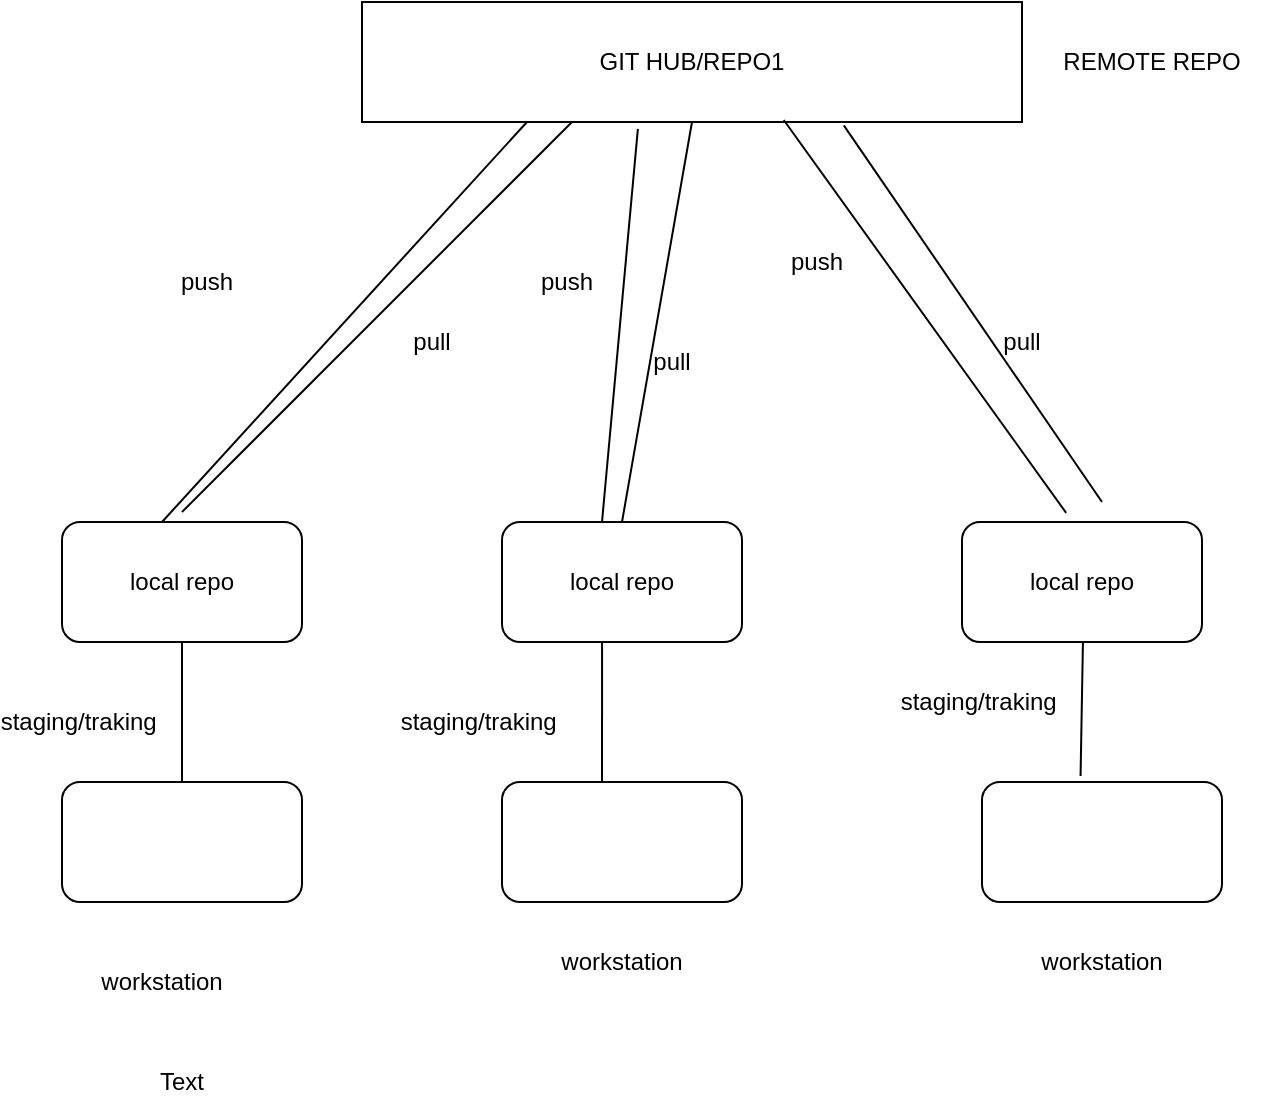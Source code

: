 <mxfile version="14.9.8" type="github">
  <diagram id="t2jXQutUfRydqJx-n9cp" name="Page-1">
    <mxGraphModel dx="1209" dy="626" grid="1" gridSize="10" guides="1" tooltips="1" connect="1" arrows="1" fold="1" page="1" pageScale="1" pageWidth="850" pageHeight="1100" math="0" shadow="0">
      <root>
        <mxCell id="0" />
        <mxCell id="1" parent="0" />
        <mxCell id="Yo7EqG3GREpvFIlzQ-zr-1" value="" style="rounded=1;whiteSpace=wrap;html=1;" parent="1" vertex="1">
          <mxGeometry x="120" y="460" width="120" height="60" as="geometry" />
        </mxCell>
        <mxCell id="Yo7EqG3GREpvFIlzQ-zr-2" value="" style="rounded=1;whiteSpace=wrap;html=1;" parent="1" vertex="1">
          <mxGeometry x="340" y="460" width="120" height="60" as="geometry" />
        </mxCell>
        <mxCell id="Yo7EqG3GREpvFIlzQ-zr-3" value="" style="rounded=1;whiteSpace=wrap;html=1;" parent="1" vertex="1">
          <mxGeometry x="580" y="460" width="120" height="60" as="geometry" />
        </mxCell>
        <mxCell id="Yo7EqG3GREpvFIlzQ-zr-4" value="local repo" style="rounded=1;whiteSpace=wrap;html=1;" parent="1" vertex="1">
          <mxGeometry x="120" y="330" width="120" height="60" as="geometry" />
        </mxCell>
        <mxCell id="Yo7EqG3GREpvFIlzQ-zr-5" value="local repo" style="rounded=1;whiteSpace=wrap;html=1;" parent="1" vertex="1">
          <mxGeometry x="340" y="330" width="120" height="60" as="geometry" />
        </mxCell>
        <mxCell id="Yo7EqG3GREpvFIlzQ-zr-6" value="local repo" style="rounded=1;whiteSpace=wrap;html=1;" parent="1" vertex="1">
          <mxGeometry x="570" y="330" width="120" height="60" as="geometry" />
        </mxCell>
        <mxCell id="Yo7EqG3GREpvFIlzQ-zr-7" value="GIT HUB/REPO1" style="rounded=0;whiteSpace=wrap;html=1;" parent="1" vertex="1">
          <mxGeometry x="270" y="70" width="330" height="60" as="geometry" />
        </mxCell>
        <mxCell id="Yo7EqG3GREpvFIlzQ-zr-8" value="REMOTE REPO" style="text;html=1;strokeColor=none;fillColor=none;align=center;verticalAlign=middle;whiteSpace=wrap;rounded=0;" parent="1" vertex="1">
          <mxGeometry x="600" y="90" width="130" height="20" as="geometry" />
        </mxCell>
        <mxCell id="Yo7EqG3GREpvFIlzQ-zr-9" value="workstation" style="text;html=1;strokeColor=none;fillColor=none;align=center;verticalAlign=middle;whiteSpace=wrap;rounded=0;" parent="1" vertex="1">
          <mxGeometry x="150" y="550" width="40" height="20" as="geometry" />
        </mxCell>
        <mxCell id="Yo7EqG3GREpvFIlzQ-zr-10" value="workstation" style="text;html=1;strokeColor=none;fillColor=none;align=center;verticalAlign=middle;whiteSpace=wrap;rounded=0;" parent="1" vertex="1">
          <mxGeometry x="380" y="540" width="40" height="20" as="geometry" />
        </mxCell>
        <mxCell id="Yo7EqG3GREpvFIlzQ-zr-11" value="workstation" style="text;html=1;strokeColor=none;fillColor=none;align=center;verticalAlign=middle;whiteSpace=wrap;rounded=0;" parent="1" vertex="1">
          <mxGeometry x="620" y="540" width="40" height="20" as="geometry" />
        </mxCell>
        <mxCell id="Yo7EqG3GREpvFIlzQ-zr-12" value="" style="endArrow=none;html=1;entryX=0.5;entryY=1;entryDx=0;entryDy=0;" parent="1" target="Yo7EqG3GREpvFIlzQ-zr-4" edge="1">
          <mxGeometry width="50" height="50" relative="1" as="geometry">
            <mxPoint x="180" y="460" as="sourcePoint" />
            <mxPoint x="210" y="440" as="targetPoint" />
          </mxGeometry>
        </mxCell>
        <mxCell id="Yo7EqG3GREpvFIlzQ-zr-13" value="" style="endArrow=none;html=1;entryX=0.417;entryY=1;entryDx=0;entryDy=0;entryPerimeter=0;" parent="1" target="Yo7EqG3GREpvFIlzQ-zr-5" edge="1">
          <mxGeometry width="50" height="50" relative="1" as="geometry">
            <mxPoint x="390" y="460" as="sourcePoint" />
            <mxPoint x="390" y="400" as="targetPoint" />
          </mxGeometry>
        </mxCell>
        <mxCell id="Yo7EqG3GREpvFIlzQ-zr-14" value="" style="endArrow=none;html=1;exitX=0.569;exitY=-0.05;exitDx=0;exitDy=0;exitPerimeter=0;" parent="1" edge="1">
          <mxGeometry width="50" height="50" relative="1" as="geometry">
            <mxPoint x="629.28" y="457" as="sourcePoint" />
            <mxPoint x="630.468" y="390" as="targetPoint" />
          </mxGeometry>
        </mxCell>
        <mxCell id="Yo7EqG3GREpvFIlzQ-zr-16" value="staging/traking&amp;nbsp;" style="text;html=1;strokeColor=none;fillColor=none;align=center;verticalAlign=middle;whiteSpace=wrap;rounded=0;" parent="1" vertex="1">
          <mxGeometry x="110" y="420" width="40" height="20" as="geometry" />
        </mxCell>
        <mxCell id="Yo7EqG3GREpvFIlzQ-zr-17" value="staging/traking&amp;nbsp;" style="text;html=1;strokeColor=none;fillColor=none;align=center;verticalAlign=middle;whiteSpace=wrap;rounded=0;" parent="1" vertex="1">
          <mxGeometry x="310" y="420" width="40" height="20" as="geometry" />
        </mxCell>
        <mxCell id="Yo7EqG3GREpvFIlzQ-zr-18" value="staging/traking&amp;nbsp;" style="text;html=1;strokeColor=none;fillColor=none;align=center;verticalAlign=middle;whiteSpace=wrap;rounded=0;" parent="1" vertex="1">
          <mxGeometry x="560" y="410" width="40" height="20" as="geometry" />
        </mxCell>
        <mxCell id="Yo7EqG3GREpvFIlzQ-zr-21" value="" style="endArrow=none;html=1;entryX=0.25;entryY=1;entryDx=0;entryDy=0;" parent="1" target="Yo7EqG3GREpvFIlzQ-zr-7" edge="1">
          <mxGeometry width="50" height="50" relative="1" as="geometry">
            <mxPoint x="170" y="330" as="sourcePoint" />
            <mxPoint x="220" y="280" as="targetPoint" />
          </mxGeometry>
        </mxCell>
        <mxCell id="Yo7EqG3GREpvFIlzQ-zr-22" value="" style="endArrow=none;html=1;entryX=0.418;entryY=1.057;entryDx=0;entryDy=0;entryPerimeter=0;" parent="1" target="Yo7EqG3GREpvFIlzQ-zr-7" edge="1">
          <mxGeometry width="50" height="50" relative="1" as="geometry">
            <mxPoint x="390" y="330" as="sourcePoint" />
            <mxPoint x="440" y="280" as="targetPoint" />
          </mxGeometry>
        </mxCell>
        <mxCell id="Yo7EqG3GREpvFIlzQ-zr-23" value="" style="endArrow=none;html=1;exitX=0.434;exitY=-0.076;exitDx=0;exitDy=0;exitPerimeter=0;entryX=0.639;entryY=0.983;entryDx=0;entryDy=0;entryPerimeter=0;" parent="1" source="Yo7EqG3GREpvFIlzQ-zr-6" target="Yo7EqG3GREpvFIlzQ-zr-7" edge="1">
          <mxGeometry width="50" height="50" relative="1" as="geometry">
            <mxPoint x="600" y="320" as="sourcePoint" />
            <mxPoint x="650" y="270" as="targetPoint" />
          </mxGeometry>
        </mxCell>
        <mxCell id="Yo7EqG3GREpvFIlzQ-zr-24" value="push" style="text;html=1;strokeColor=none;fillColor=none;align=center;verticalAlign=middle;whiteSpace=wrap;rounded=0;" parent="1" vertex="1">
          <mxGeometry x="145" y="200" width="95" height="20" as="geometry" />
        </mxCell>
        <mxCell id="Yo7EqG3GREpvFIlzQ-zr-25" value="push" style="text;html=1;strokeColor=none;fillColor=none;align=center;verticalAlign=middle;whiteSpace=wrap;rounded=0;" parent="1" vertex="1">
          <mxGeometry x="325" y="200" width="95" height="20" as="geometry" />
        </mxCell>
        <mxCell id="Yo7EqG3GREpvFIlzQ-zr-26" value="push" style="text;html=1;strokeColor=none;fillColor=none;align=center;verticalAlign=middle;whiteSpace=wrap;rounded=0;" parent="1" vertex="1">
          <mxGeometry x="450" y="190" width="95" height="20" as="geometry" />
        </mxCell>
        <mxCell id="Yo7EqG3GREpvFIlzQ-zr-27" value="" style="endArrow=none;html=1;" parent="1" edge="1">
          <mxGeometry width="50" height="50" relative="1" as="geometry">
            <mxPoint x="180" y="325" as="sourcePoint" />
            <mxPoint x="375" y="130" as="targetPoint" />
          </mxGeometry>
        </mxCell>
        <mxCell id="Yo7EqG3GREpvFIlzQ-zr-28" value="pull" style="text;html=1;strokeColor=none;fillColor=none;align=center;verticalAlign=middle;whiteSpace=wrap;rounded=0;" parent="1" vertex="1">
          <mxGeometry x="285" y="230" width="40" height="20" as="geometry" />
        </mxCell>
        <mxCell id="Yo7EqG3GREpvFIlzQ-zr-29" value="pull" style="text;html=1;strokeColor=none;fillColor=none;align=center;verticalAlign=middle;whiteSpace=wrap;rounded=0;" parent="1" vertex="1">
          <mxGeometry x="405" y="240" width="40" height="20" as="geometry" />
        </mxCell>
        <mxCell id="Yo7EqG3GREpvFIlzQ-zr-30" value="pull" style="text;html=1;strokeColor=none;fillColor=none;align=center;verticalAlign=middle;whiteSpace=wrap;rounded=0;" parent="1" vertex="1">
          <mxGeometry x="580" y="230" width="40" height="20" as="geometry" />
        </mxCell>
        <mxCell id="Yo7EqG3GREpvFIlzQ-zr-31" value="" style="endArrow=none;html=1;entryX=0.5;entryY=1;entryDx=0;entryDy=0;exitX=0.5;exitY=0;exitDx=0;exitDy=0;" parent="1" source="Yo7EqG3GREpvFIlzQ-zr-5" target="Yo7EqG3GREpvFIlzQ-zr-7" edge="1">
          <mxGeometry width="50" height="50" relative="1" as="geometry">
            <mxPoint x="400" y="320" as="sourcePoint" />
            <mxPoint x="460" y="130" as="targetPoint" />
          </mxGeometry>
        </mxCell>
        <mxCell id="Yo7EqG3GREpvFIlzQ-zr-32" value="" style="endArrow=none;html=1;entryX=0.73;entryY=1.028;entryDx=0;entryDy=0;entryPerimeter=0;" parent="1" target="Yo7EqG3GREpvFIlzQ-zr-7" edge="1">
          <mxGeometry width="50" height="50" relative="1" as="geometry">
            <mxPoint x="640" y="320" as="sourcePoint" />
            <mxPoint x="570" y="130" as="targetPoint" />
          </mxGeometry>
        </mxCell>
        <mxCell id="8LkSM8iFUaxf8d4hY2ua-1" value="Text" style="text;html=1;strokeColor=none;fillColor=none;align=center;verticalAlign=middle;whiteSpace=wrap;rounded=0;" vertex="1" parent="1">
          <mxGeometry x="160" y="600" width="40" height="20" as="geometry" />
        </mxCell>
      </root>
    </mxGraphModel>
  </diagram>
</mxfile>
